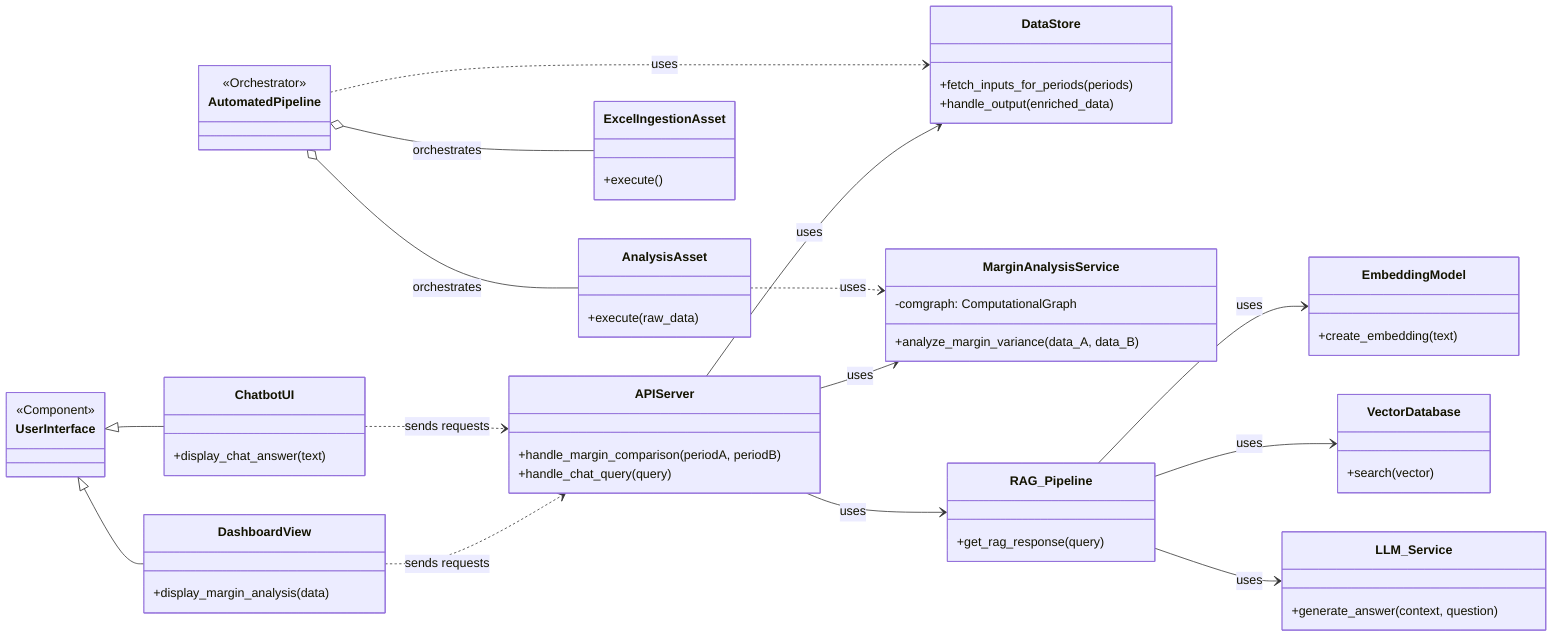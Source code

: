 classDiagram
    direction LR

    class APIServer {
        +handle_margin_comparison(periodA, periodB)
        +handle_chat_query(query)
    }

    class DataStore {
        +fetch_inputs_for_periods(periods)
        +handle_output(enriched_data)
    }

    class MarginAnalysisService {
        -comgraph: ComputationalGraph
        +analyze_margin_variance(data_A, data_B)
    }

    class RAG_Pipeline {
        +get_rag_response(query)
    }

    class EmbeddingModel {
        +create_embedding(text)
    }

    class VectorDatabase {
        +search(vector)
    }

    class LLM_Service {
        +generate_answer(context, question)
    }
    
    class UserInterface {
       <<Component>>
    }
    class DashboardView {
        +display_margin_analysis(data)
    }
    class ChatbotUI {
        +display_chat_answer(text)
    }
    
    class AutomatedPipeline {
        <<Orchestrator>>
    }
    class ExcelIngestionAsset {
        +execute()
    }
    class AnalysisAsset {
        +execute(raw_data)
    }


    APIServer --> DataStore : uses
    APIServer --> MarginAnalysisService : uses
    APIServer --> RAG_Pipeline : uses
    
    RAG_Pipeline --> EmbeddingModel : uses
    RAG_Pipeline --> VectorDatabase : uses
    RAG_Pipeline --> LLM_Service : uses

    UserInterface <|-- DashboardView
    UserInterface <|-- ChatbotUI
    DashboardView ..> APIServer : sends requests
    ChatbotUI ..> APIServer : sends requests
    
    AutomatedPipeline o-- ExcelIngestionAsset : orchestrates
    AutomatedPipeline o-- AnalysisAsset : orchestrates
    AnalysisAsset ..> MarginAnalysisService : uses
    AutomatedPipeline ..> DataStore : uses